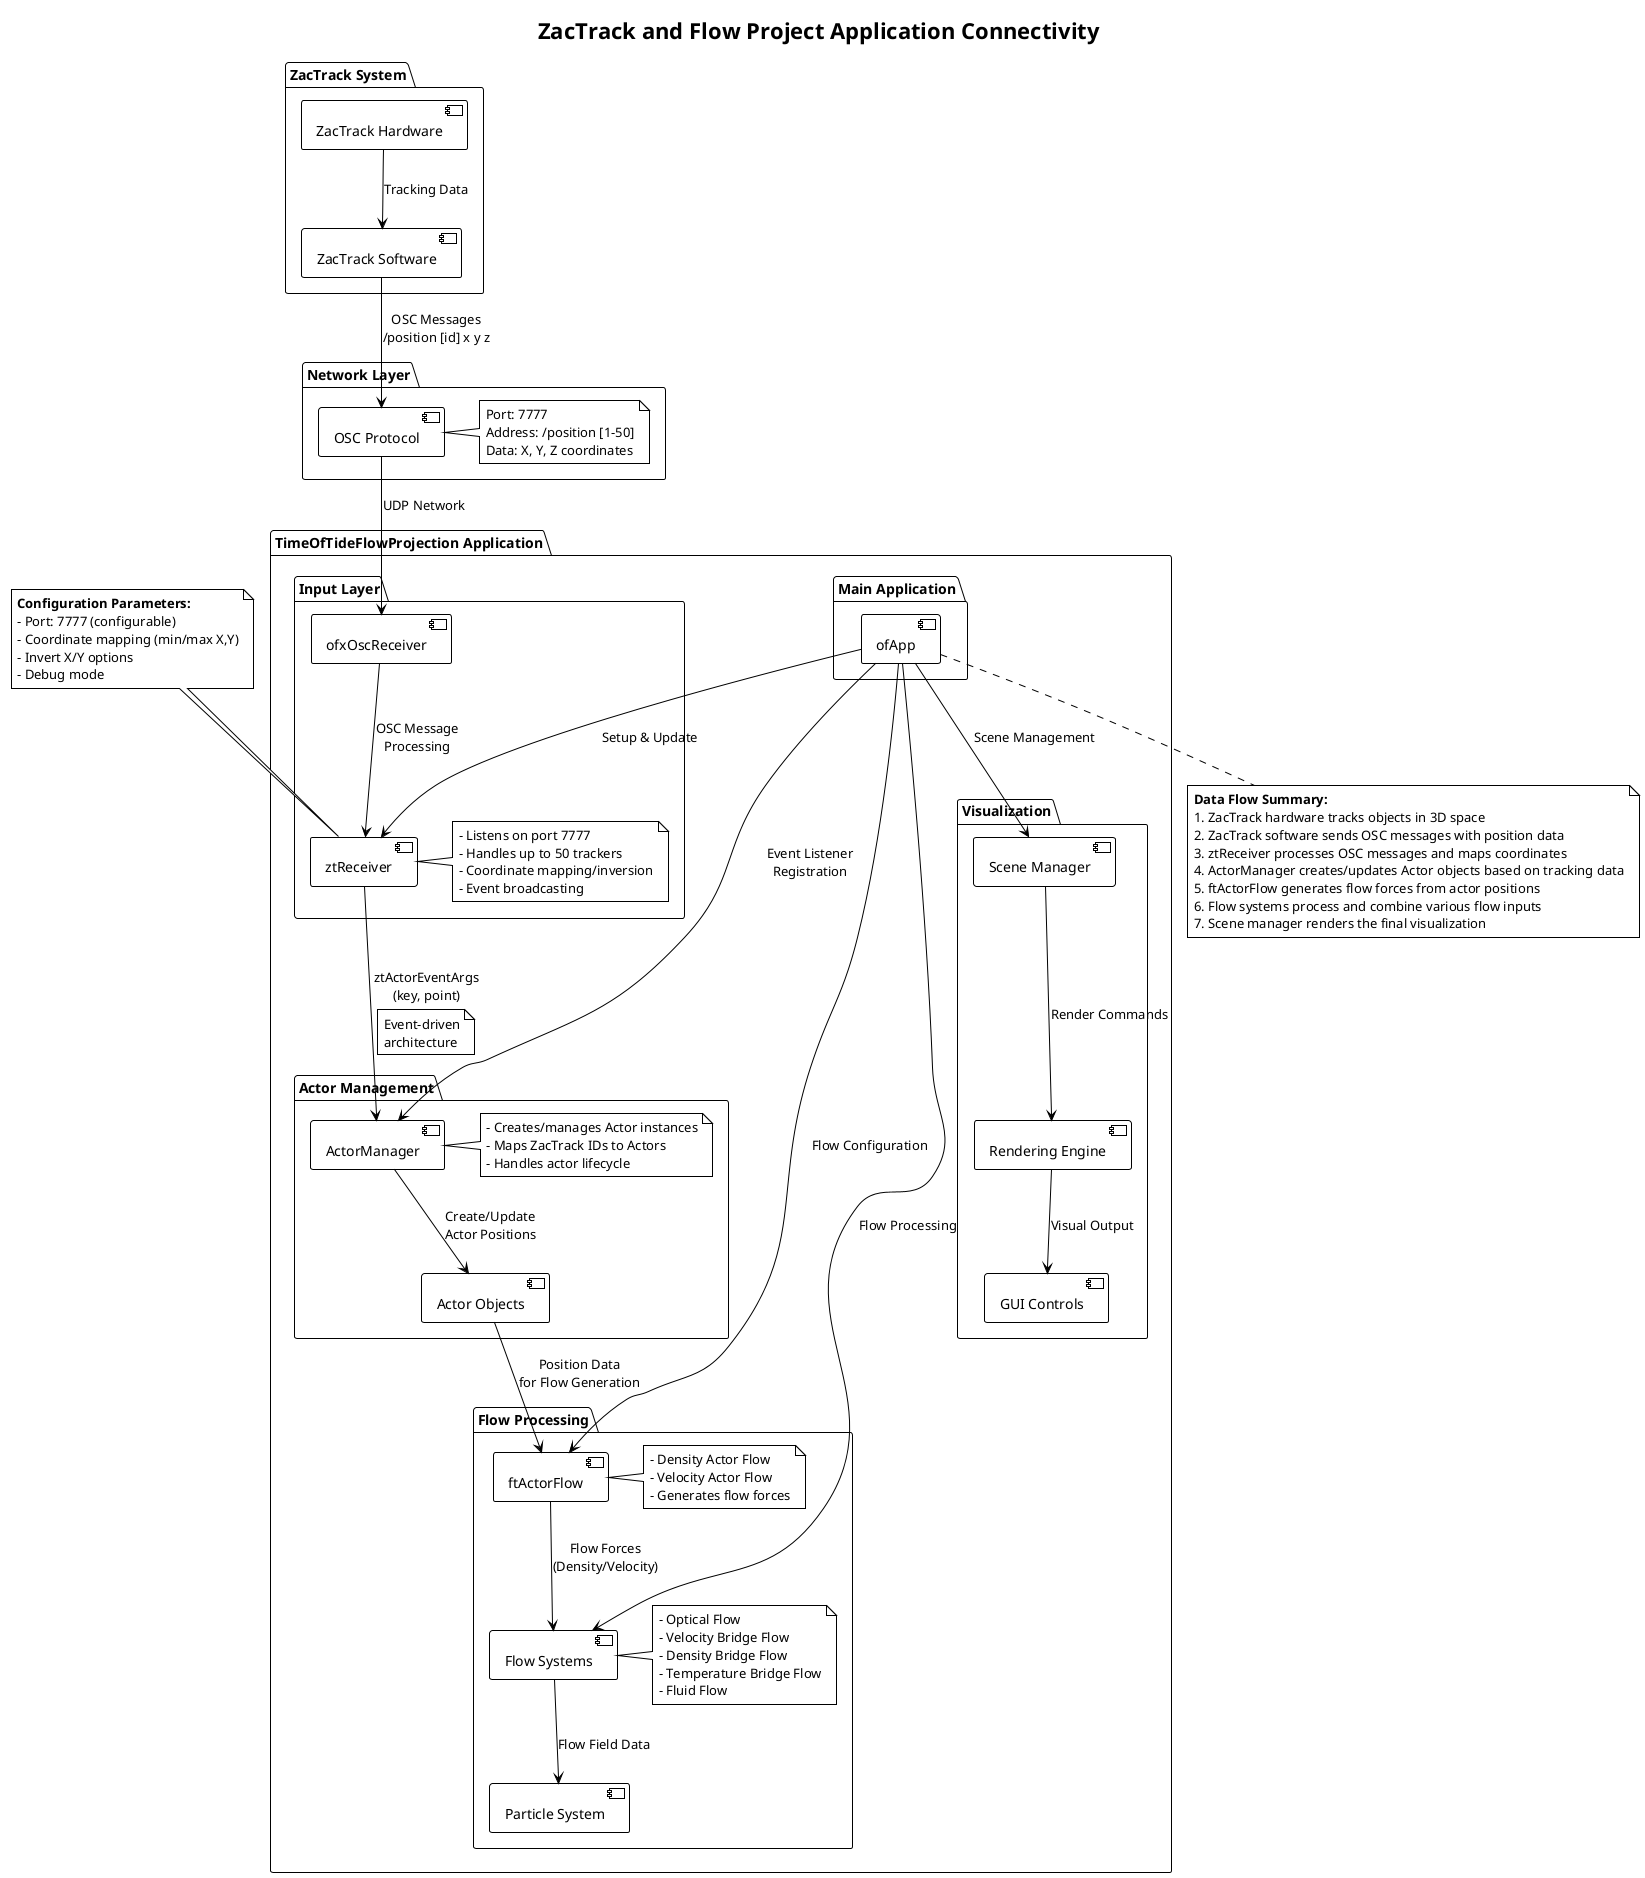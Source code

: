@startuml ZacTrack Flow Connectivity
!theme plain
title ZacTrack and Flow Project Application Connectivity

' Define components
package "ZacTrack System" {
  [ZacTrack Hardware] as ZT
  [ZacTrack Software] as ZTS
}

package "Network Layer" {
  [OSC Protocol] as OSC
  note right of OSC
    Port: 7777
    Address: /position [1-50]
    Data: X, Y, Z coordinates
  end note
}

package "TimeOfTideFlowProjection Application" {
  
  package "Input Layer" {
    [ztReceiver] as ZTR
    [ofxOscReceiver] as OSCR
    note right of ZTR
      - Listens on port 7777
      - Handles up to 50 trackers
      - Coordinate mapping/inversion
      - Event broadcasting
    end note
  }
  
  package "Actor Management" {
    [ActorManager] as AM
    [Actor Objects] as AO
    note right of AM
      - Creates/manages Actor instances
      - Maps ZacTrack IDs to Actors
      - Handles actor lifecycle
    end note
  }
  
  package "Flow Processing" {
    [ftActorFlow] as FAF
    [Flow Systems] as FS
    [Particle System] as PS
    note right of FAF
      - Density Actor Flow
      - Velocity Actor Flow
      - Generates flow forces
    end note
    
    note right of FS
      - Optical Flow
      - Velocity Bridge Flow
      - Density Bridge Flow
      - Temperature Bridge Flow
      - Fluid Flow
    end note
  }
  
  package "Visualization" {
    [Scene Manager] as SM
    [Rendering Engine] as RE
    [GUI Controls] as GUI
  }
  
  package "Main Application" {
    [ofApp] as MAIN
  }
}

' Define relationships
ZT --> ZTS : "Tracking Data"
ZTS --> OSC : "OSC Messages\n/position [id] x y z"
OSC --> OSCR : "UDP Network"
OSCR --> ZTR : "OSC Message\nProcessing"

ZTR --> AM : "ztActorEventArgs\n(key, point)"
note on link
  Event-driven
  architecture
end note

AM --> AO : "Create/Update\nActor Positions"

AO --> FAF : "Position Data\nfor Flow Generation"
FAF --> FS : "Flow Forces\n(Density/Velocity)"
FS --> PS : "Flow Field Data"

MAIN --> ZTR : "Setup & Update"
MAIN --> AM : "Event Listener\nRegistration"
MAIN --> FAF : "Flow Configuration"
MAIN --> FS : "Flow Processing"
MAIN --> SM : "Scene Management"

SM --> RE : "Render Commands"
RE --> GUI : "Visual Output"

' Define data flow
note bottom
  **Data Flow Summary:**
  1. ZacTrack hardware tracks objects in 3D space
  2. ZacTrack software sends OSC messages with position data
  3. ztReceiver processes OSC messages and maps coordinates
  4. ActorManager creates/updates Actor objects based on tracking data
  5. ftActorFlow generates flow forces from actor positions
  6. Flow systems process and combine various flow inputs
  7. Scene manager renders the final visualization
end note

' Define configuration parameters
note top of ZTR
  **Configuration Parameters:**
  - Port: 7777 (configurable)
  - Coordinate mapping (min/max X,Y)
  - Invert X/Y options
  - Debug mode
end note

@enduml
